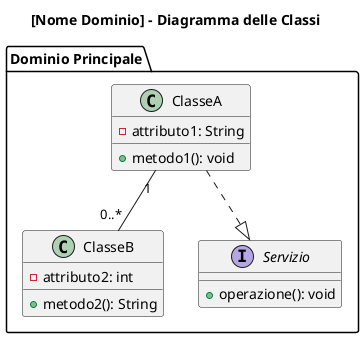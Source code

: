@startuml Class-Diagram-Template
title [Nome Dominio] - Diagramma delle Classi

package "Dominio Principale" {

  class ClasseA {
    -attributo1: String
    +metodo1(): void
  }

  class ClasseB {
    -attributo2: int
    +metodo2(): String
  }

  interface Servizio {
    +operazione(): void
  }

  ClasseA ..|> Servizio
  ClasseA "1" -- "0..*" ClasseB
}

@enduml

